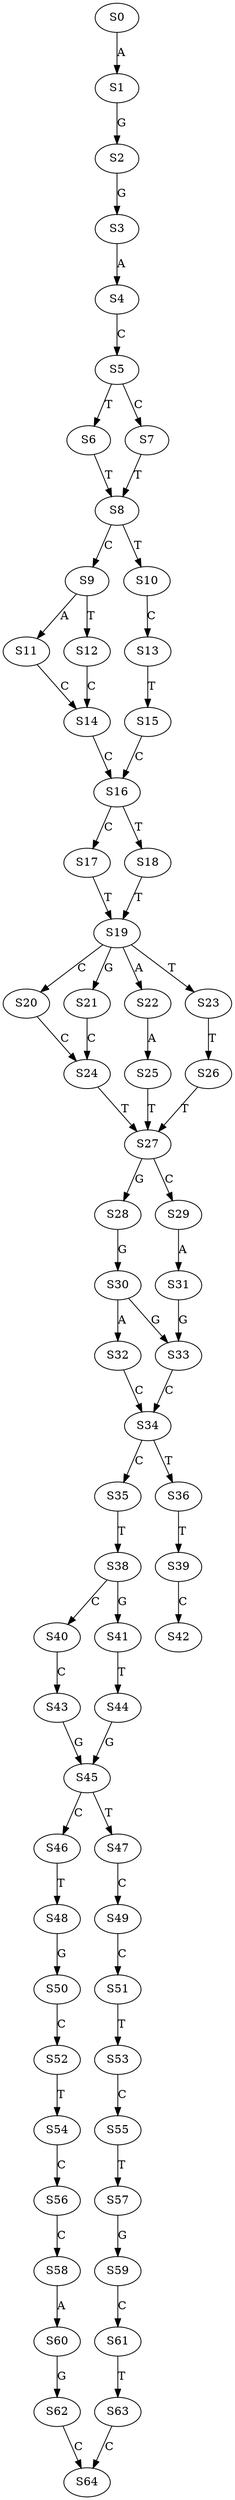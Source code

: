 strict digraph  {
	S0 -> S1 [ label = A ];
	S1 -> S2 [ label = G ];
	S2 -> S3 [ label = G ];
	S3 -> S4 [ label = A ];
	S4 -> S5 [ label = C ];
	S5 -> S6 [ label = T ];
	S5 -> S7 [ label = C ];
	S6 -> S8 [ label = T ];
	S7 -> S8 [ label = T ];
	S8 -> S9 [ label = C ];
	S8 -> S10 [ label = T ];
	S9 -> S11 [ label = A ];
	S9 -> S12 [ label = T ];
	S10 -> S13 [ label = C ];
	S11 -> S14 [ label = C ];
	S12 -> S14 [ label = C ];
	S13 -> S15 [ label = T ];
	S14 -> S16 [ label = C ];
	S15 -> S16 [ label = C ];
	S16 -> S17 [ label = C ];
	S16 -> S18 [ label = T ];
	S17 -> S19 [ label = T ];
	S18 -> S19 [ label = T ];
	S19 -> S20 [ label = C ];
	S19 -> S21 [ label = G ];
	S19 -> S22 [ label = A ];
	S19 -> S23 [ label = T ];
	S20 -> S24 [ label = C ];
	S21 -> S24 [ label = C ];
	S22 -> S25 [ label = A ];
	S23 -> S26 [ label = T ];
	S24 -> S27 [ label = T ];
	S25 -> S27 [ label = T ];
	S26 -> S27 [ label = T ];
	S27 -> S28 [ label = G ];
	S27 -> S29 [ label = C ];
	S28 -> S30 [ label = G ];
	S29 -> S31 [ label = A ];
	S30 -> S32 [ label = A ];
	S30 -> S33 [ label = G ];
	S31 -> S33 [ label = G ];
	S32 -> S34 [ label = C ];
	S33 -> S34 [ label = C ];
	S34 -> S35 [ label = C ];
	S34 -> S36 [ label = T ];
	S35 -> S38 [ label = T ];
	S36 -> S39 [ label = T ];
	S38 -> S40 [ label = C ];
	S38 -> S41 [ label = G ];
	S39 -> S42 [ label = C ];
	S40 -> S43 [ label = C ];
	S41 -> S44 [ label = T ];
	S43 -> S45 [ label = G ];
	S44 -> S45 [ label = G ];
	S45 -> S46 [ label = C ];
	S45 -> S47 [ label = T ];
	S46 -> S48 [ label = T ];
	S47 -> S49 [ label = C ];
	S48 -> S50 [ label = G ];
	S49 -> S51 [ label = C ];
	S50 -> S52 [ label = C ];
	S51 -> S53 [ label = T ];
	S52 -> S54 [ label = T ];
	S53 -> S55 [ label = C ];
	S54 -> S56 [ label = C ];
	S55 -> S57 [ label = T ];
	S56 -> S58 [ label = C ];
	S57 -> S59 [ label = G ];
	S58 -> S60 [ label = A ];
	S59 -> S61 [ label = C ];
	S60 -> S62 [ label = G ];
	S61 -> S63 [ label = T ];
	S62 -> S64 [ label = C ];
	S63 -> S64 [ label = C ];
}
